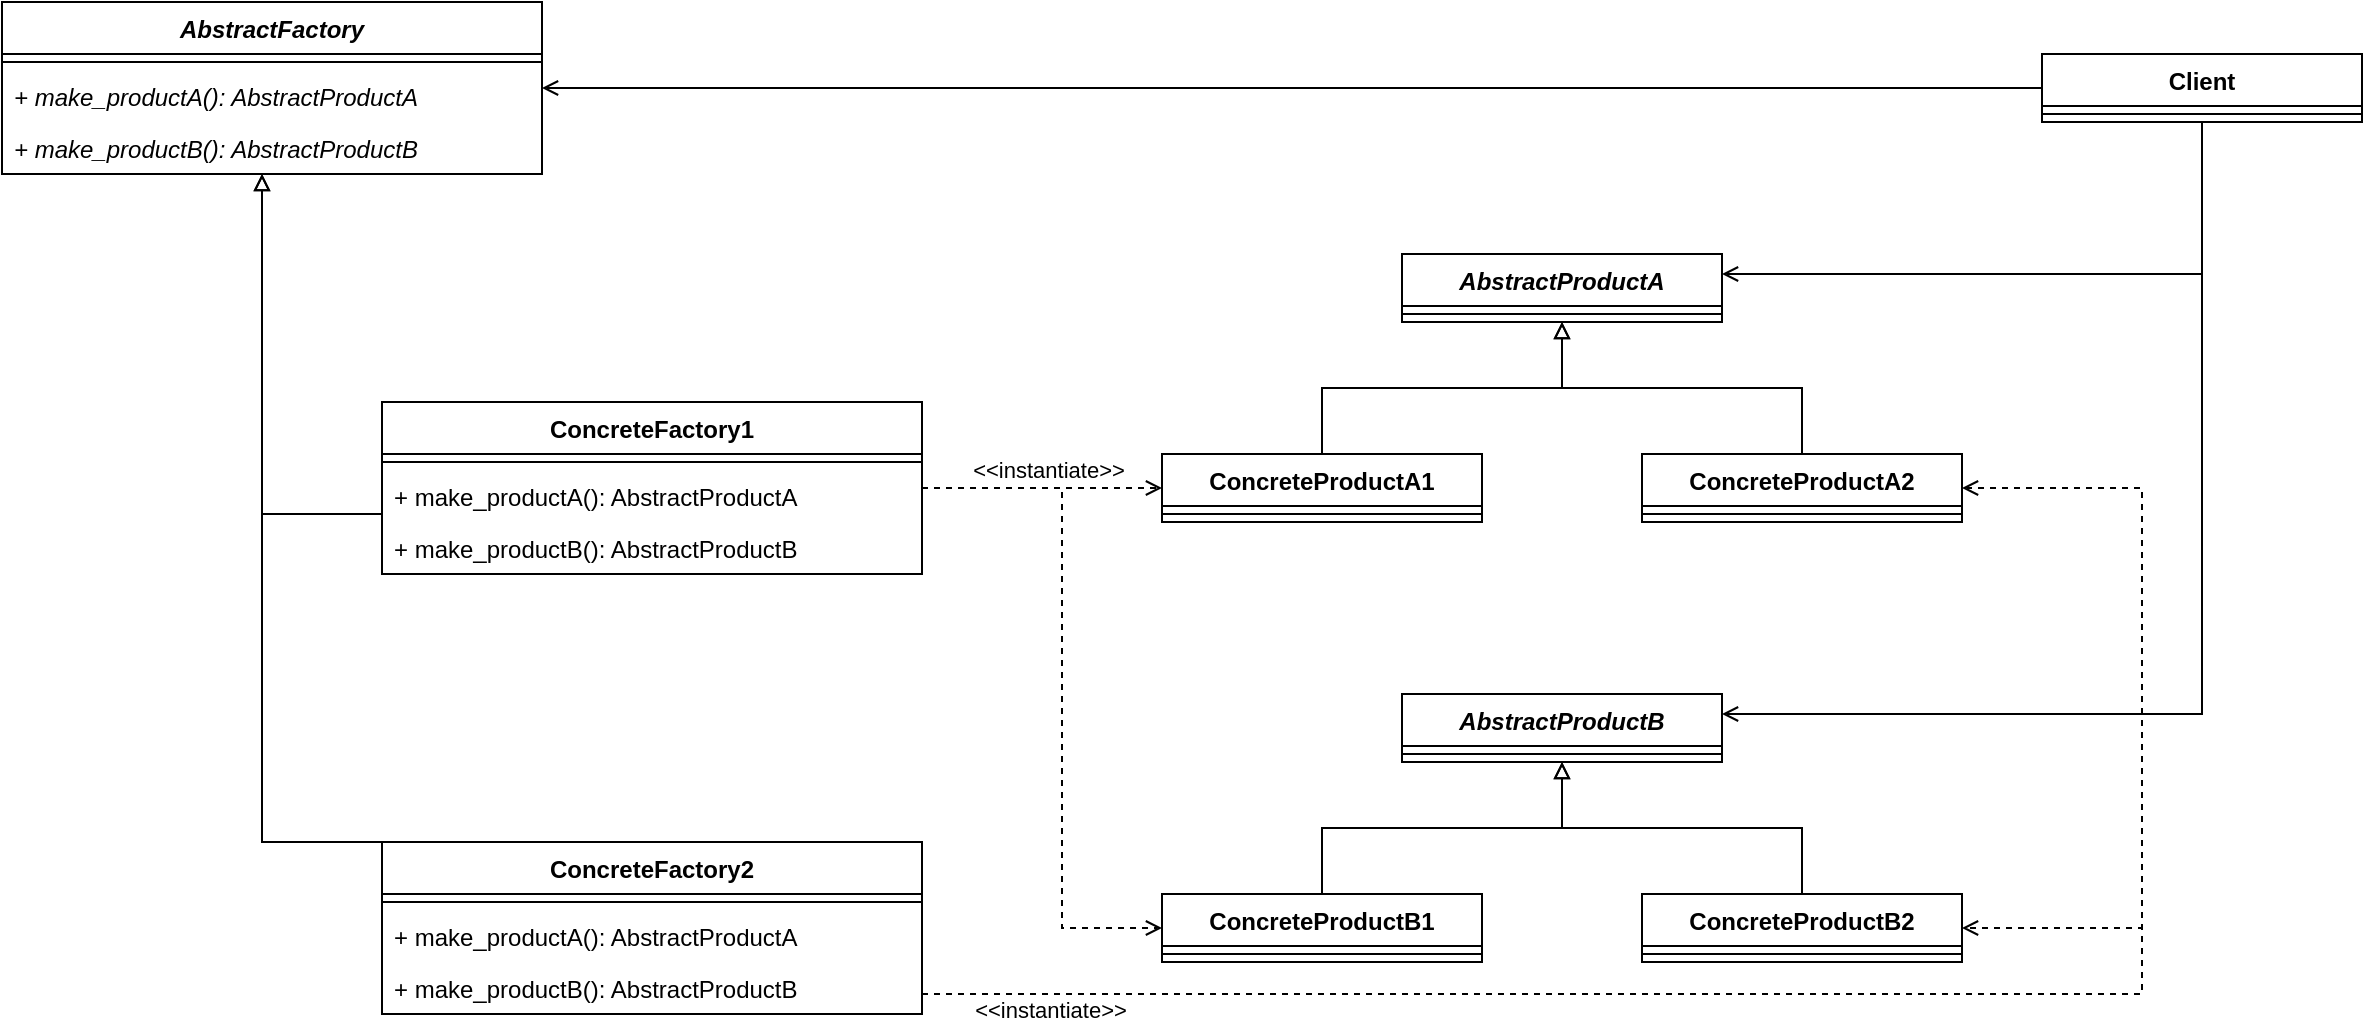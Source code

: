 <mxfile version="13.7.9" type="device"><diagram id="bvF-6sTI0qiWCcjVe7w4" name="Página-1"><mxGraphModel dx="1422" dy="822" grid="1" gridSize="10" guides="1" tooltips="1" connect="1" arrows="1" fold="1" page="1" pageScale="1" pageWidth="827" pageHeight="1169" math="0" shadow="0"><root><mxCell id="0"/><mxCell id="1" parent="0"/><mxCell id="wqX-xZWZtjX_6lTA2ws9-20" style="edgeStyle=orthogonalEdgeStyle;rounded=0;orthogonalLoop=1;jettySize=auto;html=1;exitX=0.5;exitY=0;exitDx=0;exitDy=0;endArrow=block;endFill=0;" edge="1" parent="1" source="wqX-xZWZtjX_6lTA2ws9-9" target="wqX-xZWZtjX_6lTA2ws9-5"><mxGeometry relative="1" as="geometry"/></mxCell><mxCell id="wqX-xZWZtjX_6lTA2ws9-9" value="ConcreteProductA1" style="swimlane;fontStyle=1;align=center;verticalAlign=top;childLayout=stackLayout;horizontal=1;startSize=26;horizontalStack=0;resizeParent=1;resizeParentMax=0;resizeLast=0;collapsible=1;marginBottom=0;" vertex="1" parent="1"><mxGeometry x="620" y="300" width="160" height="34" as="geometry"/></mxCell><mxCell id="wqX-xZWZtjX_6lTA2ws9-10" value="" style="line;strokeWidth=1;fillColor=none;align=left;verticalAlign=middle;spacingTop=-1;spacingLeft=3;spacingRight=3;rotatable=0;labelPosition=right;points=[];portConstraint=eastwest;" vertex="1" parent="wqX-xZWZtjX_6lTA2ws9-9"><mxGeometry y="26" width="160" height="8" as="geometry"/></mxCell><mxCell id="wqX-xZWZtjX_6lTA2ws9-19" style="edgeStyle=orthogonalEdgeStyle;rounded=0;orthogonalLoop=1;jettySize=auto;html=1;exitX=0.5;exitY=0;exitDx=0;exitDy=0;endArrow=block;endFill=0;" edge="1" parent="1" source="wqX-xZWZtjX_6lTA2ws9-7" target="wqX-xZWZtjX_6lTA2ws9-5"><mxGeometry relative="1" as="geometry"/></mxCell><mxCell id="wqX-xZWZtjX_6lTA2ws9-7" value="ConcreteProductA2" style="swimlane;fontStyle=1;align=center;verticalAlign=top;childLayout=stackLayout;horizontal=1;startSize=26;horizontalStack=0;resizeParent=1;resizeParentMax=0;resizeLast=0;collapsible=1;marginBottom=0;" vertex="1" parent="1"><mxGeometry x="860" y="300" width="160" height="34" as="geometry"/></mxCell><mxCell id="wqX-xZWZtjX_6lTA2ws9-8" value="" style="line;strokeWidth=1;fillColor=none;align=left;verticalAlign=middle;spacingTop=-1;spacingLeft=3;spacingRight=3;rotatable=0;labelPosition=right;points=[];portConstraint=eastwest;" vertex="1" parent="wqX-xZWZtjX_6lTA2ws9-7"><mxGeometry y="26" width="160" height="8" as="geometry"/></mxCell><mxCell id="wqX-xZWZtjX_6lTA2ws9-5" value="AbstractProductA" style="swimlane;fontStyle=3;align=center;verticalAlign=top;childLayout=stackLayout;horizontal=1;startSize=26;horizontalStack=0;resizeParent=1;resizeParentMax=0;resizeLast=0;collapsible=1;marginBottom=0;" vertex="1" parent="1"><mxGeometry x="740" y="200" width="160" height="34" as="geometry"/></mxCell><mxCell id="wqX-xZWZtjX_6lTA2ws9-6" value="" style="line;strokeWidth=1;fillColor=none;align=left;verticalAlign=middle;spacingTop=-1;spacingLeft=3;spacingRight=3;rotatable=0;labelPosition=right;points=[];portConstraint=eastwest;" vertex="1" parent="wqX-xZWZtjX_6lTA2ws9-5"><mxGeometry y="26" width="160" height="8" as="geometry"/></mxCell><mxCell id="wqX-xZWZtjX_6lTA2ws9-17" style="edgeStyle=orthogonalEdgeStyle;rounded=0;orthogonalLoop=1;jettySize=auto;html=1;exitX=0.5;exitY=0;exitDx=0;exitDy=0;endArrow=block;endFill=0;" edge="1" parent="1" source="wqX-xZWZtjX_6lTA2ws9-11" target="wqX-xZWZtjX_6lTA2ws9-15"><mxGeometry relative="1" as="geometry"/></mxCell><mxCell id="wqX-xZWZtjX_6lTA2ws9-11" value="ConcreteProductB1" style="swimlane;fontStyle=1;align=center;verticalAlign=top;childLayout=stackLayout;horizontal=1;startSize=26;horizontalStack=0;resizeParent=1;resizeParentMax=0;resizeLast=0;collapsible=1;marginBottom=0;" vertex="1" parent="1"><mxGeometry x="620" y="520" width="160" height="34" as="geometry"/></mxCell><mxCell id="wqX-xZWZtjX_6lTA2ws9-12" value="" style="line;strokeWidth=1;fillColor=none;align=left;verticalAlign=middle;spacingTop=-1;spacingLeft=3;spacingRight=3;rotatable=0;labelPosition=right;points=[];portConstraint=eastwest;" vertex="1" parent="wqX-xZWZtjX_6lTA2ws9-11"><mxGeometry y="26" width="160" height="8" as="geometry"/></mxCell><mxCell id="wqX-xZWZtjX_6lTA2ws9-18" style="edgeStyle=orthogonalEdgeStyle;rounded=0;orthogonalLoop=1;jettySize=auto;html=1;exitX=0.5;exitY=0;exitDx=0;exitDy=0;endArrow=block;endFill=0;" edge="1" parent="1" source="wqX-xZWZtjX_6lTA2ws9-13" target="wqX-xZWZtjX_6lTA2ws9-15"><mxGeometry relative="1" as="geometry"/></mxCell><mxCell id="wqX-xZWZtjX_6lTA2ws9-13" value="ConcreteProductB2" style="swimlane;fontStyle=1;align=center;verticalAlign=top;childLayout=stackLayout;horizontal=1;startSize=26;horizontalStack=0;resizeParent=1;resizeParentMax=0;resizeLast=0;collapsible=1;marginBottom=0;" vertex="1" parent="1"><mxGeometry x="860" y="520" width="160" height="34" as="geometry"/></mxCell><mxCell id="wqX-xZWZtjX_6lTA2ws9-14" value="" style="line;strokeWidth=1;fillColor=none;align=left;verticalAlign=middle;spacingTop=-1;spacingLeft=3;spacingRight=3;rotatable=0;labelPosition=right;points=[];portConstraint=eastwest;" vertex="1" parent="wqX-xZWZtjX_6lTA2ws9-13"><mxGeometry y="26" width="160" height="8" as="geometry"/></mxCell><mxCell id="wqX-xZWZtjX_6lTA2ws9-15" value="AbstractProductB" style="swimlane;fontStyle=3;align=center;verticalAlign=top;childLayout=stackLayout;horizontal=1;startSize=26;horizontalStack=0;resizeParent=1;resizeParentMax=0;resizeLast=0;collapsible=1;marginBottom=0;" vertex="1" parent="1"><mxGeometry x="740" y="420" width="160" height="34" as="geometry"/></mxCell><mxCell id="wqX-xZWZtjX_6lTA2ws9-16" value="" style="line;strokeWidth=1;fillColor=none;align=left;verticalAlign=middle;spacingTop=-1;spacingLeft=3;spacingRight=3;rotatable=0;labelPosition=right;points=[];portConstraint=eastwest;" vertex="1" parent="wqX-xZWZtjX_6lTA2ws9-15"><mxGeometry y="26" width="160" height="8" as="geometry"/></mxCell><mxCell id="wqX-xZWZtjX_6lTA2ws9-21" style="edgeStyle=orthogonalEdgeStyle;rounded=0;orthogonalLoop=1;jettySize=auto;html=1;exitX=0.5;exitY=1;exitDx=0;exitDy=0;endArrow=open;endFill=0;" edge="1" parent="1" source="wqX-xZWZtjX_6lTA2ws9-1" target="wqX-xZWZtjX_6lTA2ws9-5"><mxGeometry relative="1" as="geometry"><Array as="points"><mxPoint x="1140" y="210"/></Array></mxGeometry></mxCell><mxCell id="wqX-xZWZtjX_6lTA2ws9-22" style="edgeStyle=orthogonalEdgeStyle;rounded=0;orthogonalLoop=1;jettySize=auto;html=1;exitX=0.5;exitY=1;exitDx=0;exitDy=0;endArrow=open;endFill=0;" edge="1" parent="1" source="wqX-xZWZtjX_6lTA2ws9-1" target="wqX-xZWZtjX_6lTA2ws9-15"><mxGeometry relative="1" as="geometry"><Array as="points"><mxPoint x="1140" y="430"/></Array></mxGeometry></mxCell><mxCell id="wqX-xZWZtjX_6lTA2ws9-29" style="edgeStyle=orthogonalEdgeStyle;rounded=0;orthogonalLoop=1;jettySize=auto;html=1;exitX=0;exitY=0.5;exitDx=0;exitDy=0;endArrow=open;endFill=0;" edge="1" parent="1" source="wqX-xZWZtjX_6lTA2ws9-1" target="wqX-xZWZtjX_6lTA2ws9-23"><mxGeometry relative="1" as="geometry"/></mxCell><mxCell id="wqX-xZWZtjX_6lTA2ws9-1" value="Client" style="swimlane;fontStyle=1;align=center;verticalAlign=top;childLayout=stackLayout;horizontal=1;startSize=26;horizontalStack=0;resizeParent=1;resizeParentMax=0;resizeLast=0;collapsible=1;marginBottom=0;" vertex="1" parent="1"><mxGeometry x="1060" y="100" width="160" height="34" as="geometry"/></mxCell><mxCell id="wqX-xZWZtjX_6lTA2ws9-3" value="" style="line;strokeWidth=1;fillColor=none;align=left;verticalAlign=middle;spacingTop=-1;spacingLeft=3;spacingRight=3;rotatable=0;labelPosition=right;points=[];portConstraint=eastwest;" vertex="1" parent="wqX-xZWZtjX_6lTA2ws9-1"><mxGeometry y="26" width="160" height="8" as="geometry"/></mxCell><mxCell id="wqX-xZWZtjX_6lTA2ws9-34" style="edgeStyle=orthogonalEdgeStyle;rounded=0;orthogonalLoop=1;jettySize=auto;html=1;endArrow=open;endFill=0;dashed=1;" edge="1" parent="1" source="wqX-xZWZtjX_6lTA2ws9-30" target="wqX-xZWZtjX_6lTA2ws9-9"><mxGeometry relative="1" as="geometry"><Array as="points"/></mxGeometry></mxCell><mxCell id="wqX-xZWZtjX_6lTA2ws9-35" value="&amp;lt;&amp;lt;instantiate&amp;gt;&amp;gt;" style="edgeLabel;html=1;align=center;verticalAlign=middle;resizable=0;points=[];" vertex="1" connectable="0" parent="wqX-xZWZtjX_6lTA2ws9-34"><mxGeometry x="0.138" y="-1" relative="1" as="geometry"><mxPoint x="-6" y="-10" as="offset"/></mxGeometry></mxCell><mxCell id="wqX-xZWZtjX_6lTA2ws9-36" style="edgeStyle=orthogonalEdgeStyle;rounded=0;orthogonalLoop=1;jettySize=auto;html=1;dashed=1;endArrow=open;endFill=0;" edge="1" parent="1" source="wqX-xZWZtjX_6lTA2ws9-30" target="wqX-xZWZtjX_6lTA2ws9-11"><mxGeometry relative="1" as="geometry"><Array as="points"><mxPoint x="570" y="317"/><mxPoint x="570" y="537"/></Array></mxGeometry></mxCell><mxCell id="wqX-xZWZtjX_6lTA2ws9-45" style="edgeStyle=orthogonalEdgeStyle;rounded=0;orthogonalLoop=1;jettySize=auto;html=1;endArrow=block;endFill=0;" edge="1" parent="1" source="wqX-xZWZtjX_6lTA2ws9-30" target="wqX-xZWZtjX_6lTA2ws9-23"><mxGeometry relative="1" as="geometry"><Array as="points"><mxPoint x="170" y="330"/></Array></mxGeometry></mxCell><mxCell id="wqX-xZWZtjX_6lTA2ws9-30" value="ConcreteFactory1" style="swimlane;fontStyle=1;align=center;verticalAlign=top;childLayout=stackLayout;horizontal=1;startSize=26;horizontalStack=0;resizeParent=1;resizeParentMax=0;resizeLast=0;collapsible=1;marginBottom=0;" vertex="1" parent="1"><mxGeometry x="230" y="274" width="270" height="86" as="geometry"/></mxCell><mxCell id="wqX-xZWZtjX_6lTA2ws9-31" value="" style="line;strokeWidth=1;fillColor=none;align=left;verticalAlign=middle;spacingTop=-1;spacingLeft=3;spacingRight=3;rotatable=0;labelPosition=right;points=[];portConstraint=eastwest;" vertex="1" parent="wqX-xZWZtjX_6lTA2ws9-30"><mxGeometry y="26" width="270" height="8" as="geometry"/></mxCell><mxCell id="wqX-xZWZtjX_6lTA2ws9-32" value="+ make_productA(): AbstractProductA" style="text;strokeColor=none;fillColor=none;align=left;verticalAlign=top;spacingLeft=4;spacingRight=4;overflow=hidden;rotatable=0;points=[[0,0.5],[1,0.5]];portConstraint=eastwest;fontStyle=0" vertex="1" parent="wqX-xZWZtjX_6lTA2ws9-30"><mxGeometry y="34" width="270" height="26" as="geometry"/></mxCell><mxCell id="wqX-xZWZtjX_6lTA2ws9-33" value="+ make_productB(): AbstractProductB" style="text;strokeColor=none;fillColor=none;align=left;verticalAlign=top;spacingLeft=4;spacingRight=4;overflow=hidden;rotatable=0;points=[[0,0.5],[1,0.5]];portConstraint=eastwest;fontStyle=0" vertex="1" parent="wqX-xZWZtjX_6lTA2ws9-30"><mxGeometry y="60" width="270" height="26" as="geometry"/></mxCell><mxCell id="wqX-xZWZtjX_6lTA2ws9-41" style="edgeStyle=orthogonalEdgeStyle;rounded=0;orthogonalLoop=1;jettySize=auto;html=1;dashed=1;endArrow=open;endFill=0;" edge="1" parent="1" source="wqX-xZWZtjX_6lTA2ws9-37" target="wqX-xZWZtjX_6lTA2ws9-7"><mxGeometry relative="1" as="geometry"><Array as="points"><mxPoint x="1110" y="570"/><mxPoint x="1110" y="317"/></Array></mxGeometry></mxCell><mxCell id="wqX-xZWZtjX_6lTA2ws9-43" style="edgeStyle=orthogonalEdgeStyle;rounded=0;orthogonalLoop=1;jettySize=auto;html=1;dashed=1;endArrow=open;endFill=0;" edge="1" parent="1" source="wqX-xZWZtjX_6lTA2ws9-37" target="wqX-xZWZtjX_6lTA2ws9-13"><mxGeometry relative="1" as="geometry"><Array as="points"><mxPoint x="1110" y="570"/><mxPoint x="1110" y="537"/></Array></mxGeometry></mxCell><mxCell id="wqX-xZWZtjX_6lTA2ws9-44" value="&amp;lt;&amp;lt;instantiate&amp;gt;&amp;gt;" style="edgeLabel;html=1;align=center;verticalAlign=middle;resizable=0;points=[];" vertex="1" connectable="0" parent="wqX-xZWZtjX_6lTA2ws9-43"><mxGeometry x="0.67" y="580" relative="1" as="geometry"><mxPoint x="34" y="10" as="offset"/></mxGeometry></mxCell><mxCell id="wqX-xZWZtjX_6lTA2ws9-46" style="edgeStyle=orthogonalEdgeStyle;rounded=0;orthogonalLoop=1;jettySize=auto;html=1;exitX=0.5;exitY=0;exitDx=0;exitDy=0;endArrow=block;endFill=0;" edge="1" parent="1" source="wqX-xZWZtjX_6lTA2ws9-37" target="wqX-xZWZtjX_6lTA2ws9-23"><mxGeometry relative="1" as="geometry"><Array as="points"><mxPoint x="170" y="494"/></Array></mxGeometry></mxCell><mxCell id="wqX-xZWZtjX_6lTA2ws9-37" value="ConcreteFactory2" style="swimlane;fontStyle=1;align=center;verticalAlign=top;childLayout=stackLayout;horizontal=1;startSize=26;horizontalStack=0;resizeParent=1;resizeParentMax=0;resizeLast=0;collapsible=1;marginBottom=0;" vertex="1" parent="1"><mxGeometry x="230" y="494" width="270" height="86" as="geometry"/></mxCell><mxCell id="wqX-xZWZtjX_6lTA2ws9-38" value="" style="line;strokeWidth=1;fillColor=none;align=left;verticalAlign=middle;spacingTop=-1;spacingLeft=3;spacingRight=3;rotatable=0;labelPosition=right;points=[];portConstraint=eastwest;" vertex="1" parent="wqX-xZWZtjX_6lTA2ws9-37"><mxGeometry y="26" width="270" height="8" as="geometry"/></mxCell><mxCell id="wqX-xZWZtjX_6lTA2ws9-39" value="+ make_productA(): AbstractProductA" style="text;strokeColor=none;fillColor=none;align=left;verticalAlign=top;spacingLeft=4;spacingRight=4;overflow=hidden;rotatable=0;points=[[0,0.5],[1,0.5]];portConstraint=eastwest;fontStyle=0" vertex="1" parent="wqX-xZWZtjX_6lTA2ws9-37"><mxGeometry y="34" width="270" height="26" as="geometry"/></mxCell><mxCell id="wqX-xZWZtjX_6lTA2ws9-40" value="+ make_productB(): AbstractProductB" style="text;strokeColor=none;fillColor=none;align=left;verticalAlign=top;spacingLeft=4;spacingRight=4;overflow=hidden;rotatable=0;points=[[0,0.5],[1,0.5]];portConstraint=eastwest;fontStyle=0" vertex="1" parent="wqX-xZWZtjX_6lTA2ws9-37"><mxGeometry y="60" width="270" height="26" as="geometry"/></mxCell><mxCell id="wqX-xZWZtjX_6lTA2ws9-23" value="AbstractFactory" style="swimlane;fontStyle=3;align=center;verticalAlign=top;childLayout=stackLayout;horizontal=1;startSize=26;horizontalStack=0;resizeParent=1;resizeParentMax=0;resizeLast=0;collapsible=1;marginBottom=0;" vertex="1" parent="1"><mxGeometry x="40" y="74" width="270" height="86" as="geometry"/></mxCell><mxCell id="wqX-xZWZtjX_6lTA2ws9-25" value="" style="line;strokeWidth=1;fillColor=none;align=left;verticalAlign=middle;spacingTop=-1;spacingLeft=3;spacingRight=3;rotatable=0;labelPosition=right;points=[];portConstraint=eastwest;" vertex="1" parent="wqX-xZWZtjX_6lTA2ws9-23"><mxGeometry y="26" width="270" height="8" as="geometry"/></mxCell><mxCell id="wqX-xZWZtjX_6lTA2ws9-26" value="+ make_productA(): AbstractProductA" style="text;strokeColor=none;fillColor=none;align=left;verticalAlign=top;spacingLeft=4;spacingRight=4;overflow=hidden;rotatable=0;points=[[0,0.5],[1,0.5]];portConstraint=eastwest;fontStyle=2" vertex="1" parent="wqX-xZWZtjX_6lTA2ws9-23"><mxGeometry y="34" width="270" height="26" as="geometry"/></mxCell><mxCell id="wqX-xZWZtjX_6lTA2ws9-28" value="+ make_productB(): AbstractProductB" style="text;strokeColor=none;fillColor=none;align=left;verticalAlign=top;spacingLeft=4;spacingRight=4;overflow=hidden;rotatable=0;points=[[0,0.5],[1,0.5]];portConstraint=eastwest;fontStyle=2" vertex="1" parent="wqX-xZWZtjX_6lTA2ws9-23"><mxGeometry y="60" width="270" height="26" as="geometry"/></mxCell></root></mxGraphModel></diagram></mxfile>